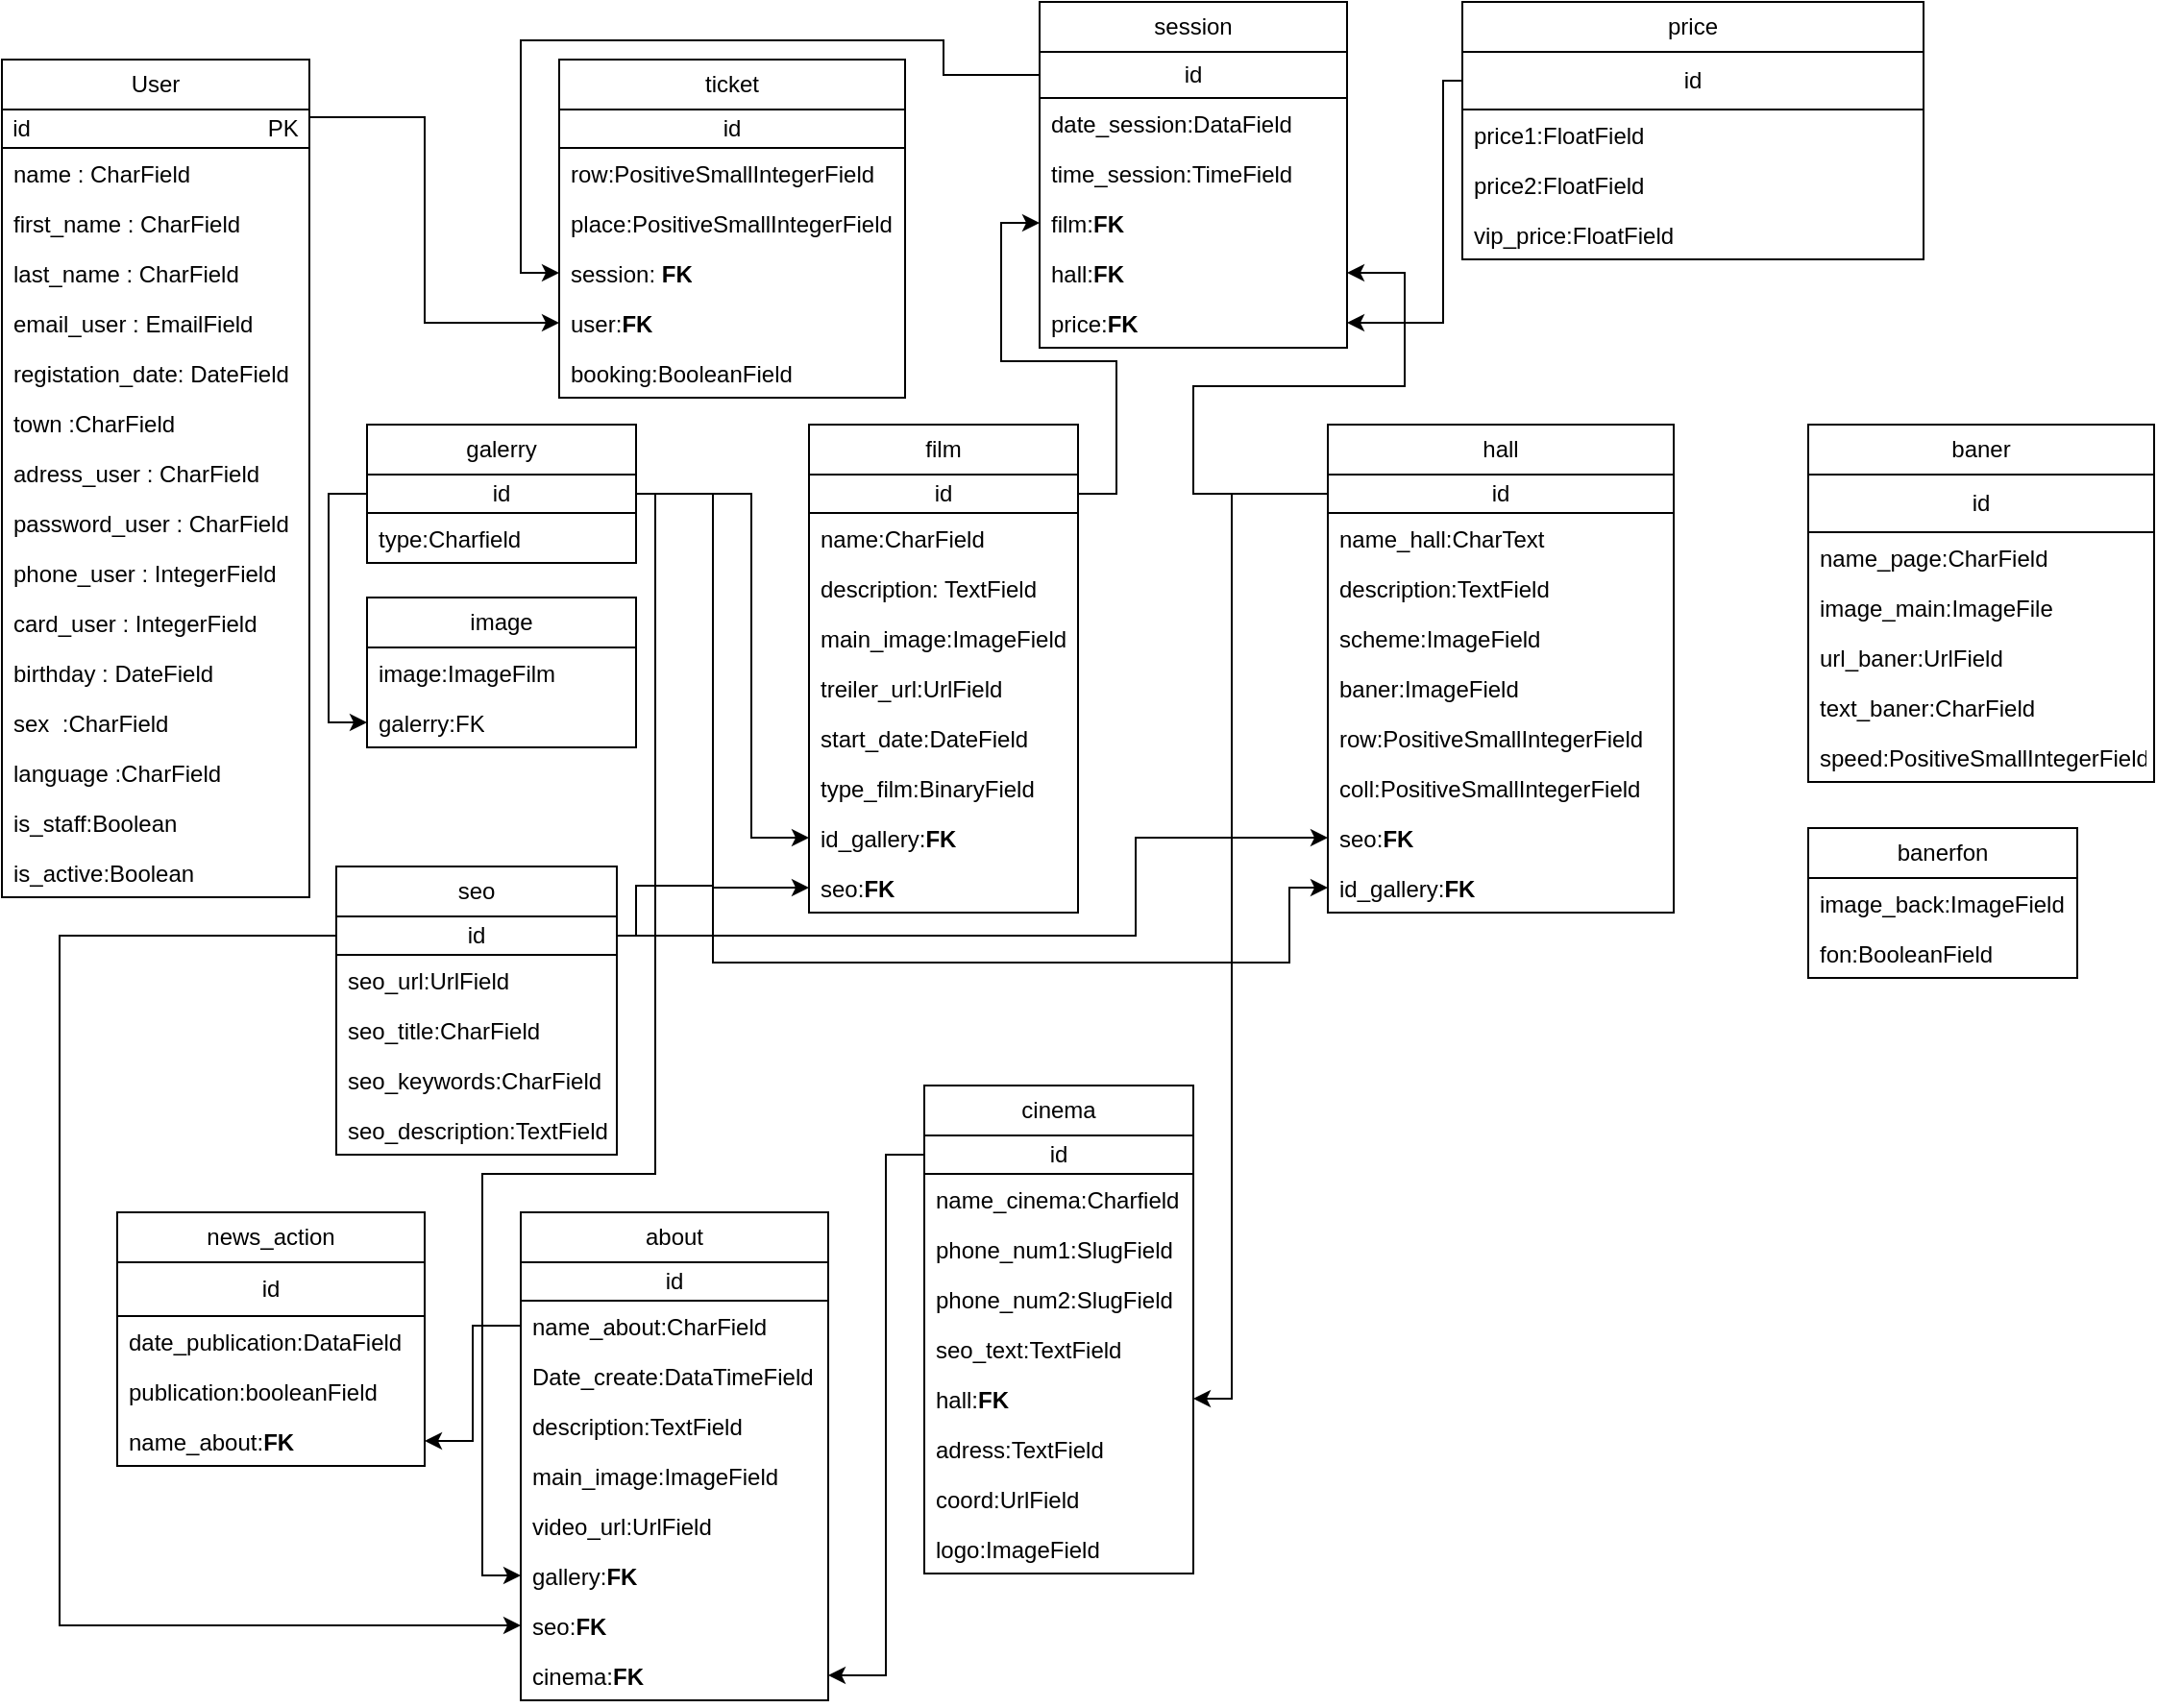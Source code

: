 <mxfile version="26.2.12">
  <diagram name="Страница — 1" id="MOOqcWT2scN7I5ZQFL3h">
    <mxGraphModel dx="804" dy="466" grid="1" gridSize="10" guides="1" tooltips="1" connect="1" arrows="1" fold="1" page="1" pageScale="1" pageWidth="827" pageHeight="1169" math="0" shadow="0">
      <root>
        <mxCell id="0" />
        <mxCell id="1" parent="0" />
        <mxCell id="UZ-ERELAeV0AFL4d_1vi-16" value="User" style="swimlane;fontStyle=0;childLayout=stackLayout;horizontal=1;startSize=26;fillColor=none;horizontalStack=0;resizeParent=1;resizeParentMax=0;resizeLast=0;collapsible=1;marginBottom=0;whiteSpace=wrap;html=1;" parent="1" vertex="1">
          <mxGeometry x="90" y="80" width="160" height="436" as="geometry" />
        </mxCell>
        <mxCell id="UZ-ERELAeV0AFL4d_1vi-30" value="id&amp;nbsp; &amp;nbsp; &amp;nbsp; &amp;nbsp; &amp;nbsp; &amp;nbsp; &amp;nbsp; &amp;nbsp; &amp;nbsp; &amp;nbsp; &amp;nbsp; &amp;nbsp; &amp;nbsp; &amp;nbsp; &amp;nbsp; &amp;nbsp; &amp;nbsp; &amp;nbsp; &amp;nbsp;PK" style="html=1;whiteSpace=wrap;" parent="UZ-ERELAeV0AFL4d_1vi-16" vertex="1">
          <mxGeometry y="26" width="160" height="20" as="geometry" />
        </mxCell>
        <mxCell id="UZ-ERELAeV0AFL4d_1vi-18" value="name : CharField" style="text;strokeColor=none;fillColor=none;align=left;verticalAlign=top;spacingLeft=4;spacingRight=4;overflow=hidden;rotatable=0;points=[[0,0.5],[1,0.5]];portConstraint=eastwest;whiteSpace=wrap;html=1;" parent="UZ-ERELAeV0AFL4d_1vi-16" vertex="1">
          <mxGeometry y="46" width="160" height="26" as="geometry" />
        </mxCell>
        <mxCell id="UZ-ERELAeV0AFL4d_1vi-19" value="first_name : CharField" style="text;strokeColor=none;fillColor=none;align=left;verticalAlign=top;spacingLeft=4;spacingRight=4;overflow=hidden;rotatable=0;points=[[0,0.5],[1,0.5]];portConstraint=eastwest;whiteSpace=wrap;html=1;" parent="UZ-ERELAeV0AFL4d_1vi-16" vertex="1">
          <mxGeometry y="72" width="160" height="26" as="geometry" />
        </mxCell>
        <mxCell id="UZ-ERELAeV0AFL4d_1vi-20" value="&lt;div&gt;last_name : CharField&lt;/div&gt;" style="text;strokeColor=none;fillColor=none;align=left;verticalAlign=top;spacingLeft=4;spacingRight=4;overflow=hidden;rotatable=0;points=[[0,0.5],[1,0.5]];portConstraint=eastwest;whiteSpace=wrap;html=1;" parent="UZ-ERELAeV0AFL4d_1vi-16" vertex="1">
          <mxGeometry y="98" width="160" height="26" as="geometry" />
        </mxCell>
        <mxCell id="UZ-ERELAeV0AFL4d_1vi-21" value="email_user : EmailField" style="text;strokeColor=none;fillColor=none;align=left;verticalAlign=top;spacingLeft=4;spacingRight=4;overflow=hidden;rotatable=0;points=[[0,0.5],[1,0.5]];portConstraint=eastwest;whiteSpace=wrap;html=1;" parent="UZ-ERELAeV0AFL4d_1vi-16" vertex="1">
          <mxGeometry y="124" width="160" height="26" as="geometry" />
        </mxCell>
        <mxCell id="UZ-ERELAeV0AFL4d_1vi-31" value="&lt;div&gt;registation_date: DateField&lt;/div&gt;" style="text;strokeColor=none;fillColor=none;align=left;verticalAlign=top;spacingLeft=4;spacingRight=4;overflow=hidden;rotatable=0;points=[[0,0.5],[1,0.5]];portConstraint=eastwest;whiteSpace=wrap;html=1;" parent="UZ-ERELAeV0AFL4d_1vi-16" vertex="1">
          <mxGeometry y="150" width="160" height="26" as="geometry" />
        </mxCell>
        <mxCell id="UZ-ERELAeV0AFL4d_1vi-22" value="town :CharField&lt;div&gt;&lt;br&gt;&lt;/div&gt;" style="text;strokeColor=none;fillColor=none;align=left;verticalAlign=top;spacingLeft=4;spacingRight=4;overflow=hidden;rotatable=0;points=[[0,0.5],[1,0.5]];portConstraint=eastwest;whiteSpace=wrap;html=1;" parent="UZ-ERELAeV0AFL4d_1vi-16" vertex="1">
          <mxGeometry y="176" width="160" height="26" as="geometry" />
        </mxCell>
        <mxCell id="UZ-ERELAeV0AFL4d_1vi-23" value="adress_user : CharField&lt;div&gt;&lt;br&gt;&lt;/div&gt;" style="text;strokeColor=none;fillColor=none;align=left;verticalAlign=top;spacingLeft=4;spacingRight=4;overflow=hidden;rotatable=0;points=[[0,0.5],[1,0.5]];portConstraint=eastwest;whiteSpace=wrap;html=1;" parent="UZ-ERELAeV0AFL4d_1vi-16" vertex="1">
          <mxGeometry y="202" width="160" height="26" as="geometry" />
        </mxCell>
        <mxCell id="UZ-ERELAeV0AFL4d_1vi-24" value="password_user : CharField&lt;div&gt;&lt;br&gt;&lt;/div&gt;" style="text;strokeColor=none;fillColor=none;align=left;verticalAlign=top;spacingLeft=4;spacingRight=4;overflow=hidden;rotatable=0;points=[[0,0.5],[1,0.5]];portConstraint=eastwest;whiteSpace=wrap;html=1;" parent="UZ-ERELAeV0AFL4d_1vi-16" vertex="1">
          <mxGeometry y="228" width="160" height="26" as="geometry" />
        </mxCell>
        <mxCell id="UZ-ERELAeV0AFL4d_1vi-25" value="phone_user : IntegerField" style="text;strokeColor=none;fillColor=none;align=left;verticalAlign=top;spacingLeft=4;spacingRight=4;overflow=hidden;rotatable=0;points=[[0,0.5],[1,0.5]];portConstraint=eastwest;whiteSpace=wrap;html=1;" parent="UZ-ERELAeV0AFL4d_1vi-16" vertex="1">
          <mxGeometry y="254" width="160" height="26" as="geometry" />
        </mxCell>
        <mxCell id="UZ-ERELAeV0AFL4d_1vi-26" value="&lt;div&gt;card_user :&amp;nbsp;&lt;span style=&quot;background-color: transparent; color: light-dark(rgb(0, 0, 0), rgb(255, 255, 255));&quot;&gt;IntegerField&lt;/span&gt;&lt;/div&gt;" style="text;strokeColor=none;fillColor=none;align=left;verticalAlign=top;spacingLeft=4;spacingRight=4;overflow=hidden;rotatable=0;points=[[0,0.5],[1,0.5]];portConstraint=eastwest;whiteSpace=wrap;html=1;" parent="UZ-ERELAeV0AFL4d_1vi-16" vertex="1">
          <mxGeometry y="280" width="160" height="26" as="geometry" />
        </mxCell>
        <mxCell id="UZ-ERELAeV0AFL4d_1vi-27" value="&lt;div&gt;birthday : DateField&lt;/div&gt;" style="text;strokeColor=none;fillColor=none;align=left;verticalAlign=top;spacingLeft=4;spacingRight=4;overflow=hidden;rotatable=0;points=[[0,0.5],[1,0.5]];portConstraint=eastwest;whiteSpace=wrap;html=1;" parent="UZ-ERELAeV0AFL4d_1vi-16" vertex="1">
          <mxGeometry y="306" width="160" height="26" as="geometry" />
        </mxCell>
        <mxCell id="UZ-ERELAeV0AFL4d_1vi-28" value="&lt;div&gt;sex&amp;nbsp; :&lt;span style=&quot;background-color: transparent; color: light-dark(rgb(0, 0, 0), rgb(255, 255, 255));&quot;&gt;CharField&lt;/span&gt;&lt;/div&gt;&lt;div&gt;&lt;br&gt;&lt;/div&gt;" style="text;strokeColor=none;fillColor=none;align=left;verticalAlign=top;spacingLeft=4;spacingRight=4;overflow=hidden;rotatable=0;points=[[0,0.5],[1,0.5]];portConstraint=eastwest;whiteSpace=wrap;html=1;" parent="UZ-ERELAeV0AFL4d_1vi-16" vertex="1">
          <mxGeometry y="332" width="160" height="26" as="geometry" />
        </mxCell>
        <mxCell id="UZ-ERELAeV0AFL4d_1vi-29" value="language :CharField&lt;div&gt;&lt;br&gt;&lt;/div&gt;" style="text;strokeColor=none;fillColor=none;align=left;verticalAlign=top;spacingLeft=4;spacingRight=4;overflow=hidden;rotatable=0;points=[[0,0.5],[1,0.5]];portConstraint=eastwest;whiteSpace=wrap;html=1;" parent="UZ-ERELAeV0AFL4d_1vi-16" vertex="1">
          <mxGeometry y="358" width="160" height="26" as="geometry" />
        </mxCell>
        <mxCell id="UZ-ERELAeV0AFL4d_1vi-32" value="&lt;div&gt;is_staff:Boolean&lt;/div&gt;" style="text;strokeColor=none;fillColor=none;align=left;verticalAlign=top;spacingLeft=4;spacingRight=4;overflow=hidden;rotatable=0;points=[[0,0.5],[1,0.5]];portConstraint=eastwest;whiteSpace=wrap;html=1;" parent="UZ-ERELAeV0AFL4d_1vi-16" vertex="1">
          <mxGeometry y="384" width="160" height="26" as="geometry" />
        </mxCell>
        <mxCell id="UZ-ERELAeV0AFL4d_1vi-33" value="&lt;div&gt;is_active:Boolean&lt;/div&gt;" style="text;strokeColor=none;fillColor=none;align=left;verticalAlign=top;spacingLeft=4;spacingRight=4;overflow=hidden;rotatable=0;points=[[0,0.5],[1,0.5]];portConstraint=eastwest;whiteSpace=wrap;html=1;" parent="UZ-ERELAeV0AFL4d_1vi-16" vertex="1">
          <mxGeometry y="410" width="160" height="26" as="geometry" />
        </mxCell>
        <mxCell id="UZ-ERELAeV0AFL4d_1vi-34" value="ticket" style="swimlane;fontStyle=0;childLayout=stackLayout;horizontal=1;startSize=26;fillColor=none;horizontalStack=0;resizeParent=1;resizeParentMax=0;resizeLast=0;collapsible=1;marginBottom=0;whiteSpace=wrap;html=1;" parent="1" vertex="1">
          <mxGeometry x="380" y="80" width="180" height="176" as="geometry" />
        </mxCell>
        <mxCell id="UZ-ERELAeV0AFL4d_1vi-38" value="id" style="html=1;whiteSpace=wrap;" parent="UZ-ERELAeV0AFL4d_1vi-34" vertex="1">
          <mxGeometry y="26" width="180" height="20" as="geometry" />
        </mxCell>
        <mxCell id="UZ-ERELAeV0AFL4d_1vi-35" value="row:PositiveSmallIntegerField" style="text;strokeColor=none;fillColor=none;align=left;verticalAlign=top;spacingLeft=4;spacingRight=4;overflow=hidden;rotatable=0;points=[[0,0.5],[1,0.5]];portConstraint=eastwest;whiteSpace=wrap;html=1;" parent="UZ-ERELAeV0AFL4d_1vi-34" vertex="1">
          <mxGeometry y="46" width="180" height="26" as="geometry" />
        </mxCell>
        <mxCell id="UZ-ERELAeV0AFL4d_1vi-36" value="place:PositiveSmallIntegerField" style="text;strokeColor=none;fillColor=none;align=left;verticalAlign=top;spacingLeft=4;spacingRight=4;overflow=hidden;rotatable=0;points=[[0,0.5],[1,0.5]];portConstraint=eastwest;whiteSpace=wrap;html=1;" parent="UZ-ERELAeV0AFL4d_1vi-34" vertex="1">
          <mxGeometry y="72" width="180" height="26" as="geometry" />
        </mxCell>
        <mxCell id="UZ-ERELAeV0AFL4d_1vi-37" value="session: &lt;b&gt;FK&lt;/b&gt;" style="text;strokeColor=none;fillColor=none;align=left;verticalAlign=top;spacingLeft=4;spacingRight=4;overflow=hidden;rotatable=0;points=[[0,0.5],[1,0.5]];portConstraint=eastwest;whiteSpace=wrap;html=1;" parent="UZ-ERELAeV0AFL4d_1vi-34" vertex="1">
          <mxGeometry y="98" width="180" height="26" as="geometry" />
        </mxCell>
        <mxCell id="UZ-ERELAeV0AFL4d_1vi-40" value="user:&lt;b&gt;FK&lt;/b&gt;" style="text;strokeColor=none;fillColor=none;align=left;verticalAlign=top;spacingLeft=4;spacingRight=4;overflow=hidden;rotatable=0;points=[[0,0.5],[1,0.5]];portConstraint=eastwest;whiteSpace=wrap;html=1;" parent="UZ-ERELAeV0AFL4d_1vi-34" vertex="1">
          <mxGeometry y="124" width="180" height="26" as="geometry" />
        </mxCell>
        <mxCell id="NStLge5ZpXleYSzeLs92-53" value="booking:BooleanField" style="text;strokeColor=none;fillColor=none;align=left;verticalAlign=top;spacingLeft=4;spacingRight=4;overflow=hidden;rotatable=0;points=[[0,0.5],[1,0.5]];portConstraint=eastwest;whiteSpace=wrap;html=1;" vertex="1" parent="UZ-ERELAeV0AFL4d_1vi-34">
          <mxGeometry y="150" width="180" height="26" as="geometry" />
        </mxCell>
        <mxCell id="UZ-ERELAeV0AFL4d_1vi-41" style="edgeStyle=orthogonalEdgeStyle;rounded=0;orthogonalLoop=1;jettySize=auto;html=1;entryX=0;entryY=0.5;entryDx=0;entryDy=0;" parent="1" source="UZ-ERELAeV0AFL4d_1vi-30" target="UZ-ERELAeV0AFL4d_1vi-40" edge="1">
          <mxGeometry relative="1" as="geometry">
            <Array as="points">
              <mxPoint x="310" y="110" />
              <mxPoint x="310" y="217" />
            </Array>
          </mxGeometry>
        </mxCell>
        <mxCell id="UZ-ERELAeV0AFL4d_1vi-42" value="session" style="swimlane;fontStyle=0;childLayout=stackLayout;horizontal=1;startSize=26;fillColor=none;horizontalStack=0;resizeParent=1;resizeParentMax=0;resizeLast=0;collapsible=1;marginBottom=0;whiteSpace=wrap;html=1;" parent="1" vertex="1">
          <mxGeometry x="630" y="50" width="160" height="180" as="geometry" />
        </mxCell>
        <mxCell id="UZ-ERELAeV0AFL4d_1vi-48" value="&lt;span style=&quot;text-align: left;&quot;&gt;id&lt;/span&gt;" style="html=1;whiteSpace=wrap;" parent="UZ-ERELAeV0AFL4d_1vi-42" vertex="1">
          <mxGeometry y="26" width="160" height="24" as="geometry" />
        </mxCell>
        <mxCell id="UZ-ERELAeV0AFL4d_1vi-44" value="date_session:DataField" style="text;strokeColor=none;fillColor=none;align=left;verticalAlign=top;spacingLeft=4;spacingRight=4;overflow=hidden;rotatable=0;points=[[0,0.5],[1,0.5]];portConstraint=eastwest;whiteSpace=wrap;html=1;" parent="UZ-ERELAeV0AFL4d_1vi-42" vertex="1">
          <mxGeometry y="50" width="160" height="26" as="geometry" />
        </mxCell>
        <mxCell id="C9omf57KUMLWz9xbOcSs-27" value="time_session:TimeField" style="text;strokeColor=none;fillColor=none;align=left;verticalAlign=top;spacingLeft=4;spacingRight=4;overflow=hidden;rotatable=0;points=[[0,0.5],[1,0.5]];portConstraint=eastwest;whiteSpace=wrap;html=1;" parent="UZ-ERELAeV0AFL4d_1vi-42" vertex="1">
          <mxGeometry y="76" width="160" height="26" as="geometry" />
        </mxCell>
        <mxCell id="UZ-ERELAeV0AFL4d_1vi-45" value="film:&lt;b&gt;FK&lt;/b&gt;" style="text;strokeColor=none;fillColor=none;align=left;verticalAlign=top;spacingLeft=4;spacingRight=4;overflow=hidden;rotatable=0;points=[[0,0.5],[1,0.5]];portConstraint=eastwest;whiteSpace=wrap;html=1;" parent="UZ-ERELAeV0AFL4d_1vi-42" vertex="1">
          <mxGeometry y="102" width="160" height="26" as="geometry" />
        </mxCell>
        <mxCell id="UZ-ERELAeV0AFL4d_1vi-47" value="hall:&lt;b&gt;FK&lt;/b&gt;" style="text;strokeColor=none;fillColor=none;align=left;verticalAlign=top;spacingLeft=4;spacingRight=4;overflow=hidden;rotatable=0;points=[[0,0.5],[1,0.5]];portConstraint=eastwest;whiteSpace=wrap;html=1;" parent="UZ-ERELAeV0AFL4d_1vi-42" vertex="1">
          <mxGeometry y="128" width="160" height="26" as="geometry" />
        </mxCell>
        <mxCell id="NStLge5ZpXleYSzeLs92-38" value="price:&lt;b&gt;FK&lt;/b&gt;" style="text;strokeColor=none;fillColor=none;align=left;verticalAlign=top;spacingLeft=4;spacingRight=4;overflow=hidden;rotatable=0;points=[[0,0.5],[1,0.5]];portConstraint=eastwest;whiteSpace=wrap;html=1;" vertex="1" parent="UZ-ERELAeV0AFL4d_1vi-42">
          <mxGeometry y="154" width="160" height="26" as="geometry" />
        </mxCell>
        <mxCell id="UZ-ERELAeV0AFL4d_1vi-49" value="film" style="swimlane;fontStyle=0;childLayout=stackLayout;horizontal=1;startSize=26;fillColor=none;horizontalStack=0;resizeParent=1;resizeParentMax=0;resizeLast=0;collapsible=1;marginBottom=0;whiteSpace=wrap;html=1;" parent="1" vertex="1">
          <mxGeometry x="510" y="270" width="140" height="254" as="geometry" />
        </mxCell>
        <mxCell id="UZ-ERELAeV0AFL4d_1vi-53" value="id" style="html=1;whiteSpace=wrap;" parent="UZ-ERELAeV0AFL4d_1vi-49" vertex="1">
          <mxGeometry y="26" width="140" height="20" as="geometry" />
        </mxCell>
        <mxCell id="UZ-ERELAeV0AFL4d_1vi-50" value="name:CharField" style="text;strokeColor=none;fillColor=none;align=left;verticalAlign=top;spacingLeft=4;spacingRight=4;overflow=hidden;rotatable=0;points=[[0,0.5],[1,0.5]];portConstraint=eastwest;whiteSpace=wrap;html=1;" parent="UZ-ERELAeV0AFL4d_1vi-49" vertex="1">
          <mxGeometry y="46" width="140" height="26" as="geometry" />
        </mxCell>
        <mxCell id="UZ-ERELAeV0AFL4d_1vi-51" value="description: TextField" style="text;strokeColor=none;fillColor=none;align=left;verticalAlign=top;spacingLeft=4;spacingRight=4;overflow=hidden;rotatable=0;points=[[0,0.5],[1,0.5]];portConstraint=eastwest;whiteSpace=wrap;html=1;" parent="UZ-ERELAeV0AFL4d_1vi-49" vertex="1">
          <mxGeometry y="72" width="140" height="26" as="geometry" />
        </mxCell>
        <mxCell id="UZ-ERELAeV0AFL4d_1vi-52" value="main_image:ImageField" style="text;strokeColor=none;fillColor=none;align=left;verticalAlign=top;spacingLeft=4;spacingRight=4;overflow=hidden;rotatable=0;points=[[0,0.5],[1,0.5]];portConstraint=eastwest;whiteSpace=wrap;html=1;" parent="UZ-ERELAeV0AFL4d_1vi-49" vertex="1">
          <mxGeometry y="98" width="140" height="26" as="geometry" />
        </mxCell>
        <mxCell id="UZ-ERELAeV0AFL4d_1vi-57" value="treiler_url:UrlField" style="text;strokeColor=none;fillColor=none;align=left;verticalAlign=top;spacingLeft=4;spacingRight=4;overflow=hidden;rotatable=0;points=[[0,0.5],[1,0.5]];portConstraint=eastwest;whiteSpace=wrap;html=1;" parent="UZ-ERELAeV0AFL4d_1vi-49" vertex="1">
          <mxGeometry y="124" width="140" height="26" as="geometry" />
        </mxCell>
        <mxCell id="UZ-ERELAeV0AFL4d_1vi-58" value="start_date:DateField" style="text;strokeColor=none;fillColor=none;align=left;verticalAlign=top;spacingLeft=4;spacingRight=4;overflow=hidden;rotatable=0;points=[[0,0.5],[1,0.5]];portConstraint=eastwest;whiteSpace=wrap;html=1;" parent="UZ-ERELAeV0AFL4d_1vi-49" vertex="1">
          <mxGeometry y="150" width="140" height="26" as="geometry" />
        </mxCell>
        <mxCell id="UZ-ERELAeV0AFL4d_1vi-59" value="type_film:BinaryField" style="text;strokeColor=none;fillColor=none;align=left;verticalAlign=top;spacingLeft=4;spacingRight=4;overflow=hidden;rotatable=0;points=[[0,0.5],[1,0.5]];portConstraint=eastwest;whiteSpace=wrap;html=1;" parent="UZ-ERELAeV0AFL4d_1vi-49" vertex="1">
          <mxGeometry y="176" width="140" height="26" as="geometry" />
        </mxCell>
        <mxCell id="UZ-ERELAeV0AFL4d_1vi-60" value="id_gallery:&lt;b&gt;FK&lt;/b&gt;" style="text;strokeColor=none;fillColor=none;align=left;verticalAlign=top;spacingLeft=4;spacingRight=4;overflow=hidden;rotatable=0;points=[[0,0.5],[1,0.5]];portConstraint=eastwest;whiteSpace=wrap;html=1;" parent="UZ-ERELAeV0AFL4d_1vi-49" vertex="1">
          <mxGeometry y="202" width="140" height="26" as="geometry" />
        </mxCell>
        <mxCell id="UZ-ERELAeV0AFL4d_1vi-61" value="seo:&lt;b&gt;FK&lt;/b&gt;" style="text;strokeColor=none;fillColor=none;align=left;verticalAlign=top;spacingLeft=4;spacingRight=4;overflow=hidden;rotatable=0;points=[[0,0.5],[1,0.5]];portConstraint=eastwest;whiteSpace=wrap;html=1;" parent="UZ-ERELAeV0AFL4d_1vi-49" vertex="1">
          <mxGeometry y="228" width="140" height="26" as="geometry" />
        </mxCell>
        <mxCell id="C9omf57KUMLWz9xbOcSs-18" style="edgeStyle=orthogonalEdgeStyle;rounded=0;orthogonalLoop=1;jettySize=auto;html=1;exitX=0;exitY=0.5;exitDx=0;exitDy=0;entryX=0;entryY=0.5;entryDx=0;entryDy=0;" parent="1" source="UZ-ERELAeV0AFL4d_1vi-62" target="C9omf57KUMLWz9xbOcSs-16" edge="1">
          <mxGeometry relative="1" as="geometry" />
        </mxCell>
        <mxCell id="C9omf57KUMLWz9xbOcSs-19" style="edgeStyle=orthogonalEdgeStyle;rounded=0;orthogonalLoop=1;jettySize=auto;html=1;entryX=0;entryY=0.5;entryDx=0;entryDy=0;" parent="1" source="UZ-ERELAeV0AFL4d_1vi-62" target="UZ-ERELAeV0AFL4d_1vi-60" edge="1">
          <mxGeometry relative="1" as="geometry">
            <Array as="points">
              <mxPoint x="480" y="306" />
              <mxPoint x="480" y="485" />
            </Array>
          </mxGeometry>
        </mxCell>
        <mxCell id="C9omf57KUMLWz9xbOcSs-78" style="edgeStyle=orthogonalEdgeStyle;rounded=0;orthogonalLoop=1;jettySize=auto;html=1;entryX=0;entryY=0.5;entryDx=0;entryDy=0;" parent="1" source="UZ-ERELAeV0AFL4d_1vi-62" target="C9omf57KUMLWz9xbOcSs-77" edge="1">
          <mxGeometry relative="1" as="geometry">
            <Array as="points">
              <mxPoint x="460" y="306" />
              <mxPoint x="460" y="550" />
              <mxPoint x="760" y="550" />
              <mxPoint x="760" y="511" />
            </Array>
          </mxGeometry>
        </mxCell>
        <mxCell id="NStLge5ZpXleYSzeLs92-7" style="edgeStyle=orthogonalEdgeStyle;rounded=0;orthogonalLoop=1;jettySize=auto;html=1;entryX=0;entryY=0.5;entryDx=0;entryDy=0;" edge="1" parent="1" source="UZ-ERELAeV0AFL4d_1vi-62" target="C9omf57KUMLWz9xbOcSs-62">
          <mxGeometry relative="1" as="geometry">
            <Array as="points">
              <mxPoint x="430" y="306" />
              <mxPoint x="430" y="660" />
              <mxPoint x="340" y="660" />
              <mxPoint x="340" y="869" />
            </Array>
          </mxGeometry>
        </mxCell>
        <mxCell id="UZ-ERELAeV0AFL4d_1vi-62" value="galerry" style="swimlane;fontStyle=0;childLayout=stackLayout;horizontal=1;startSize=26;fillColor=none;horizontalStack=0;resizeParent=1;resizeParentMax=0;resizeLast=0;collapsible=1;marginBottom=0;whiteSpace=wrap;html=1;" parent="1" vertex="1">
          <mxGeometry x="280" y="270" width="140" height="72" as="geometry" />
        </mxCell>
        <mxCell id="UZ-ERELAeV0AFL4d_1vi-66" value="id" style="html=1;whiteSpace=wrap;" parent="UZ-ERELAeV0AFL4d_1vi-62" vertex="1">
          <mxGeometry y="26" width="140" height="20" as="geometry" />
        </mxCell>
        <mxCell id="UZ-ERELAeV0AFL4d_1vi-63" value="type:Charfield" style="text;strokeColor=none;fillColor=none;align=left;verticalAlign=top;spacingLeft=4;spacingRight=4;overflow=hidden;rotatable=0;points=[[0,0.5],[1,0.5]];portConstraint=eastwest;whiteSpace=wrap;html=1;" parent="UZ-ERELAeV0AFL4d_1vi-62" vertex="1">
          <mxGeometry y="46" width="140" height="26" as="geometry" />
        </mxCell>
        <mxCell id="C9omf57KUMLWz9xbOcSs-1" value="seo" style="swimlane;fontStyle=0;childLayout=stackLayout;horizontal=1;startSize=26;fillColor=none;horizontalStack=0;resizeParent=1;resizeParentMax=0;resizeLast=0;collapsible=1;marginBottom=0;whiteSpace=wrap;html=1;" parent="1" vertex="1">
          <mxGeometry x="264" y="500" width="146" height="150" as="geometry" />
        </mxCell>
        <mxCell id="C9omf57KUMLWz9xbOcSs-5" value="id" style="html=1;whiteSpace=wrap;" parent="C9omf57KUMLWz9xbOcSs-1" vertex="1">
          <mxGeometry y="26" width="146" height="20" as="geometry" />
        </mxCell>
        <mxCell id="C9omf57KUMLWz9xbOcSs-2" value="seo_url:UrlField" style="text;strokeColor=none;fillColor=none;align=left;verticalAlign=top;spacingLeft=4;spacingRight=4;overflow=hidden;rotatable=0;points=[[0,0.5],[1,0.5]];portConstraint=eastwest;whiteSpace=wrap;html=1;" parent="C9omf57KUMLWz9xbOcSs-1" vertex="1">
          <mxGeometry y="46" width="146" height="26" as="geometry" />
        </mxCell>
        <mxCell id="C9omf57KUMLWz9xbOcSs-3" value="seo_title:CharField" style="text;strokeColor=none;fillColor=none;align=left;verticalAlign=top;spacingLeft=4;spacingRight=4;overflow=hidden;rotatable=0;points=[[0,0.5],[1,0.5]];portConstraint=eastwest;whiteSpace=wrap;html=1;" parent="C9omf57KUMLWz9xbOcSs-1" vertex="1">
          <mxGeometry y="72" width="146" height="26" as="geometry" />
        </mxCell>
        <mxCell id="C9omf57KUMLWz9xbOcSs-4" value="seo_keywords:CharField" style="text;strokeColor=none;fillColor=none;align=left;verticalAlign=top;spacingLeft=4;spacingRight=4;overflow=hidden;rotatable=0;points=[[0,0.5],[1,0.5]];portConstraint=eastwest;whiteSpace=wrap;html=1;" parent="C9omf57KUMLWz9xbOcSs-1" vertex="1">
          <mxGeometry y="98" width="146" height="26" as="geometry" />
        </mxCell>
        <mxCell id="C9omf57KUMLWz9xbOcSs-8" value="seo_description:TextField" style="text;strokeColor=none;fillColor=none;align=left;verticalAlign=top;spacingLeft=4;spacingRight=4;overflow=hidden;rotatable=0;points=[[0,0.5],[1,0.5]];portConstraint=eastwest;whiteSpace=wrap;html=1;" parent="C9omf57KUMLWz9xbOcSs-1" vertex="1">
          <mxGeometry y="124" width="146" height="26" as="geometry" />
        </mxCell>
        <mxCell id="C9omf57KUMLWz9xbOcSs-10" style="edgeStyle=orthogonalEdgeStyle;rounded=0;orthogonalLoop=1;jettySize=auto;html=1;exitX=1;exitY=0.5;exitDx=0;exitDy=0;entryX=0;entryY=0.5;entryDx=0;entryDy=0;" parent="1" source="UZ-ERELAeV0AFL4d_1vi-53" target="UZ-ERELAeV0AFL4d_1vi-45" edge="1">
          <mxGeometry relative="1" as="geometry" />
        </mxCell>
        <mxCell id="C9omf57KUMLWz9xbOcSs-14" value="image" style="swimlane;fontStyle=0;childLayout=stackLayout;horizontal=1;startSize=26;fillColor=none;horizontalStack=0;resizeParent=1;resizeParentMax=0;resizeLast=0;collapsible=1;marginBottom=0;whiteSpace=wrap;html=1;" parent="1" vertex="1">
          <mxGeometry x="280" y="360" width="140" height="78" as="geometry" />
        </mxCell>
        <mxCell id="C9omf57KUMLWz9xbOcSs-15" value="image:ImageFilm" style="text;strokeColor=none;fillColor=none;align=left;verticalAlign=top;spacingLeft=4;spacingRight=4;overflow=hidden;rotatable=0;points=[[0,0.5],[1,0.5]];portConstraint=eastwest;whiteSpace=wrap;html=1;" parent="C9omf57KUMLWz9xbOcSs-14" vertex="1">
          <mxGeometry y="26" width="140" height="26" as="geometry" />
        </mxCell>
        <mxCell id="C9omf57KUMLWz9xbOcSs-16" value="galerry:FK" style="text;strokeColor=none;fillColor=none;align=left;verticalAlign=top;spacingLeft=4;spacingRight=4;overflow=hidden;rotatable=0;points=[[0,0.5],[1,0.5]];portConstraint=eastwest;whiteSpace=wrap;html=1;" parent="C9omf57KUMLWz9xbOcSs-14" vertex="1">
          <mxGeometry y="52" width="140" height="26" as="geometry" />
        </mxCell>
        <mxCell id="C9omf57KUMLWz9xbOcSs-20" style="edgeStyle=orthogonalEdgeStyle;rounded=0;orthogonalLoop=1;jettySize=auto;html=1;entryX=0;entryY=0.5;entryDx=0;entryDy=0;" parent="1" source="C9omf57KUMLWz9xbOcSs-5" target="UZ-ERELAeV0AFL4d_1vi-61" edge="1">
          <mxGeometry relative="1" as="geometry">
            <Array as="points">
              <mxPoint x="420" y="536" />
              <mxPoint x="420" y="510" />
              <mxPoint x="460" y="510" />
              <mxPoint x="460" y="511" />
            </Array>
          </mxGeometry>
        </mxCell>
        <mxCell id="C9omf57KUMLWz9xbOcSs-21" value="hall" style="swimlane;fontStyle=0;childLayout=stackLayout;horizontal=1;startSize=26;fillColor=none;horizontalStack=0;resizeParent=1;resizeParentMax=0;resizeLast=0;collapsible=1;marginBottom=0;whiteSpace=wrap;html=1;" parent="1" vertex="1">
          <mxGeometry x="780" y="270" width="180" height="254" as="geometry" />
        </mxCell>
        <mxCell id="C9omf57KUMLWz9xbOcSs-25" value="id" style="html=1;whiteSpace=wrap;" parent="C9omf57KUMLWz9xbOcSs-21" vertex="1">
          <mxGeometry y="26" width="180" height="20" as="geometry" />
        </mxCell>
        <mxCell id="C9omf57KUMLWz9xbOcSs-70" value="name_hall:CharText" style="text;strokeColor=none;fillColor=none;align=left;verticalAlign=top;spacingLeft=4;spacingRight=4;overflow=hidden;rotatable=0;points=[[0,0.5],[1,0.5]];portConstraint=eastwest;whiteSpace=wrap;html=1;" parent="C9omf57KUMLWz9xbOcSs-21" vertex="1">
          <mxGeometry y="46" width="180" height="26" as="geometry" />
        </mxCell>
        <mxCell id="C9omf57KUMLWz9xbOcSs-22" value="description:TextField" style="text;strokeColor=none;fillColor=none;align=left;verticalAlign=top;spacingLeft=4;spacingRight=4;overflow=hidden;rotatable=0;points=[[0,0.5],[1,0.5]];portConstraint=eastwest;whiteSpace=wrap;html=1;" parent="C9omf57KUMLWz9xbOcSs-21" vertex="1">
          <mxGeometry y="72" width="180" height="26" as="geometry" />
        </mxCell>
        <mxCell id="C9omf57KUMLWz9xbOcSs-23" value="scheme:ImageField" style="text;strokeColor=none;fillColor=none;align=left;verticalAlign=top;spacingLeft=4;spacingRight=4;overflow=hidden;rotatable=0;points=[[0,0.5],[1,0.5]];portConstraint=eastwest;whiteSpace=wrap;html=1;" parent="C9omf57KUMLWz9xbOcSs-21" vertex="1">
          <mxGeometry y="98" width="180" height="26" as="geometry" />
        </mxCell>
        <mxCell id="C9omf57KUMLWz9xbOcSs-24" value="baner:ImageField" style="text;strokeColor=none;fillColor=none;align=left;verticalAlign=top;spacingLeft=4;spacingRight=4;overflow=hidden;rotatable=0;points=[[0,0.5],[1,0.5]];portConstraint=eastwest;whiteSpace=wrap;html=1;" parent="C9omf57KUMLWz9xbOcSs-21" vertex="1">
          <mxGeometry y="124" width="180" height="26" as="geometry" />
        </mxCell>
        <mxCell id="C9omf57KUMLWz9xbOcSs-29" value="row:PositiveSmallIntegerField" style="text;strokeColor=none;fillColor=none;align=left;verticalAlign=top;spacingLeft=4;spacingRight=4;overflow=hidden;rotatable=0;points=[[0,0.5],[1,0.5]];portConstraint=eastwest;whiteSpace=wrap;html=1;" parent="C9omf57KUMLWz9xbOcSs-21" vertex="1">
          <mxGeometry y="150" width="180" height="26" as="geometry" />
        </mxCell>
        <mxCell id="C9omf57KUMLWz9xbOcSs-38" value="coll:PositiveSmallIntegerField" style="text;strokeColor=none;fillColor=none;align=left;verticalAlign=top;spacingLeft=4;spacingRight=4;overflow=hidden;rotatable=0;points=[[0,0.5],[1,0.5]];portConstraint=eastwest;whiteSpace=wrap;html=1;" parent="C9omf57KUMLWz9xbOcSs-21" vertex="1">
          <mxGeometry y="176" width="180" height="26" as="geometry" />
        </mxCell>
        <mxCell id="C9omf57KUMLWz9xbOcSs-39" value="seo:&lt;b&gt;FK&lt;/b&gt;" style="text;strokeColor=none;fillColor=none;align=left;verticalAlign=top;spacingLeft=4;spacingRight=4;overflow=hidden;rotatable=0;points=[[0,0.5],[1,0.5]];portConstraint=eastwest;whiteSpace=wrap;html=1;" parent="C9omf57KUMLWz9xbOcSs-21" vertex="1">
          <mxGeometry y="202" width="180" height="26" as="geometry" />
        </mxCell>
        <mxCell id="C9omf57KUMLWz9xbOcSs-77" value="id_gallery:&lt;b&gt;FK&lt;/b&gt;" style="text;strokeColor=none;fillColor=none;align=left;verticalAlign=top;spacingLeft=4;spacingRight=4;overflow=hidden;rotatable=0;points=[[0,0.5],[1,0.5]];portConstraint=eastwest;whiteSpace=wrap;html=1;" parent="C9omf57KUMLWz9xbOcSs-21" vertex="1">
          <mxGeometry y="228" width="180" height="26" as="geometry" />
        </mxCell>
        <mxCell id="C9omf57KUMLWz9xbOcSs-28" style="edgeStyle=orthogonalEdgeStyle;rounded=0;orthogonalLoop=1;jettySize=auto;html=1;entryX=1;entryY=0.5;entryDx=0;entryDy=0;" parent="1" source="C9omf57KUMLWz9xbOcSs-25" target="UZ-ERELAeV0AFL4d_1vi-47" edge="1">
          <mxGeometry relative="1" as="geometry">
            <Array as="points">
              <mxPoint x="710" y="306" />
              <mxPoint x="710" y="250" />
              <mxPoint x="820" y="250" />
              <mxPoint x="820" y="191" />
            </Array>
          </mxGeometry>
        </mxCell>
        <mxCell id="C9omf57KUMLWz9xbOcSs-40" value="" style="endArrow=classic;html=1;rounded=0;exitX=1;exitY=0.5;exitDx=0;exitDy=0;entryX=0;entryY=0.5;entryDx=0;entryDy=0;" parent="1" source="C9omf57KUMLWz9xbOcSs-5" target="C9omf57KUMLWz9xbOcSs-39" edge="1">
          <mxGeometry width="50" height="50" relative="1" as="geometry">
            <mxPoint x="520" y="600" as="sourcePoint" />
            <mxPoint x="680" y="460" as="targetPoint" />
            <Array as="points">
              <mxPoint x="680" y="536" />
              <mxPoint x="680" y="485" />
            </Array>
          </mxGeometry>
        </mxCell>
        <mxCell id="C9omf57KUMLWz9xbOcSs-41" value="cinema" style="swimlane;fontStyle=0;childLayout=stackLayout;horizontal=1;startSize=26;fillColor=none;horizontalStack=0;resizeParent=1;resizeParentMax=0;resizeLast=0;collapsible=1;marginBottom=0;whiteSpace=wrap;html=1;" parent="1" vertex="1">
          <mxGeometry x="570" y="614" width="140" height="254" as="geometry" />
        </mxCell>
        <mxCell id="C9omf57KUMLWz9xbOcSs-45" value="id" style="html=1;whiteSpace=wrap;" parent="C9omf57KUMLWz9xbOcSs-41" vertex="1">
          <mxGeometry y="26" width="140" height="20" as="geometry" />
        </mxCell>
        <mxCell id="C9omf57KUMLWz9xbOcSs-42" value="name_cinema:Charfield" style="text;strokeColor=none;fillColor=none;align=left;verticalAlign=top;spacingLeft=4;spacingRight=4;overflow=hidden;rotatable=0;points=[[0,0.5],[1,0.5]];portConstraint=eastwest;whiteSpace=wrap;html=1;" parent="C9omf57KUMLWz9xbOcSs-41" vertex="1">
          <mxGeometry y="46" width="140" height="26" as="geometry" />
        </mxCell>
        <mxCell id="C9omf57KUMLWz9xbOcSs-44" value="phone_num1:SlugField" style="text;strokeColor=none;fillColor=none;align=left;verticalAlign=top;spacingLeft=4;spacingRight=4;overflow=hidden;rotatable=0;points=[[0,0.5],[1,0.5]];portConstraint=eastwest;whiteSpace=wrap;html=1;" parent="C9omf57KUMLWz9xbOcSs-41" vertex="1">
          <mxGeometry y="72" width="140" height="26" as="geometry" />
        </mxCell>
        <mxCell id="C9omf57KUMLWz9xbOcSs-69" value="phone_num2:SlugField" style="text;strokeColor=none;fillColor=none;align=left;verticalAlign=top;spacingLeft=4;spacingRight=4;overflow=hidden;rotatable=0;points=[[0,0.5],[1,0.5]];portConstraint=eastwest;whiteSpace=wrap;html=1;" parent="C9omf57KUMLWz9xbOcSs-41" vertex="1">
          <mxGeometry y="98" width="140" height="26" as="geometry" />
        </mxCell>
        <mxCell id="C9omf57KUMLWz9xbOcSs-43" value="seo_text:TextField" style="text;strokeColor=none;fillColor=none;align=left;verticalAlign=top;spacingLeft=4;spacingRight=4;overflow=hidden;rotatable=0;points=[[0,0.5],[1,0.5]];portConstraint=eastwest;whiteSpace=wrap;html=1;" parent="C9omf57KUMLWz9xbOcSs-41" vertex="1">
          <mxGeometry y="124" width="140" height="26" as="geometry" />
        </mxCell>
        <mxCell id="C9omf57KUMLWz9xbOcSs-50" value="hall:&lt;b&gt;FK&lt;/b&gt;" style="text;strokeColor=none;fillColor=none;align=left;verticalAlign=top;spacingLeft=4;spacingRight=4;overflow=hidden;rotatable=0;points=[[0,0.5],[1,0.5]];portConstraint=eastwest;whiteSpace=wrap;html=1;" parent="C9omf57KUMLWz9xbOcSs-41" vertex="1">
          <mxGeometry y="150" width="140" height="26" as="geometry" />
        </mxCell>
        <mxCell id="C9omf57KUMLWz9xbOcSs-74" value="adress:TextField" style="text;strokeColor=none;fillColor=none;align=left;verticalAlign=top;spacingLeft=4;spacingRight=4;overflow=hidden;rotatable=0;points=[[0,0.5],[1,0.5]];portConstraint=eastwest;whiteSpace=wrap;html=1;" parent="C9omf57KUMLWz9xbOcSs-41" vertex="1">
          <mxGeometry y="176" width="140" height="26" as="geometry" />
        </mxCell>
        <mxCell id="C9omf57KUMLWz9xbOcSs-75" value="coord:UrlField" style="text;strokeColor=none;fillColor=none;align=left;verticalAlign=top;spacingLeft=4;spacingRight=4;overflow=hidden;rotatable=0;points=[[0,0.5],[1,0.5]];portConstraint=eastwest;whiteSpace=wrap;html=1;" parent="C9omf57KUMLWz9xbOcSs-41" vertex="1">
          <mxGeometry y="202" width="140" height="26" as="geometry" />
        </mxCell>
        <mxCell id="C9omf57KUMLWz9xbOcSs-76" value="logo:ImageField" style="text;strokeColor=none;fillColor=none;align=left;verticalAlign=top;spacingLeft=4;spacingRight=4;overflow=hidden;rotatable=0;points=[[0,0.5],[1,0.5]];portConstraint=eastwest;whiteSpace=wrap;html=1;" parent="C9omf57KUMLWz9xbOcSs-41" vertex="1">
          <mxGeometry y="228" width="140" height="26" as="geometry" />
        </mxCell>
        <mxCell id="C9omf57KUMLWz9xbOcSs-56" value="about" style="swimlane;fontStyle=0;childLayout=stackLayout;horizontal=1;startSize=26;fillColor=none;horizontalStack=0;resizeParent=1;resizeParentMax=0;resizeLast=0;collapsible=1;marginBottom=0;whiteSpace=wrap;html=1;" parent="1" vertex="1">
          <mxGeometry x="360" y="680" width="160" height="254" as="geometry" />
        </mxCell>
        <mxCell id="C9omf57KUMLWz9xbOcSs-68" value="id" style="html=1;whiteSpace=wrap;" parent="C9omf57KUMLWz9xbOcSs-56" vertex="1">
          <mxGeometry y="26" width="160" height="20" as="geometry" />
        </mxCell>
        <mxCell id="C9omf57KUMLWz9xbOcSs-58" value="name_about:CharField" style="text;strokeColor=none;fillColor=none;align=left;verticalAlign=top;spacingLeft=4;spacingRight=4;overflow=hidden;rotatable=0;points=[[0,0.5],[1,0.5]];portConstraint=eastwest;whiteSpace=wrap;html=1;" parent="C9omf57KUMLWz9xbOcSs-56" vertex="1">
          <mxGeometry y="46" width="160" height="26" as="geometry" />
        </mxCell>
        <mxCell id="C9omf57KUMLWz9xbOcSs-59" value="Date_create:DataTimeField" style="text;strokeColor=none;fillColor=none;align=left;verticalAlign=top;spacingLeft=4;spacingRight=4;overflow=hidden;rotatable=0;points=[[0,0.5],[1,0.5]];portConstraint=eastwest;whiteSpace=wrap;html=1;" parent="C9omf57KUMLWz9xbOcSs-56" vertex="1">
          <mxGeometry y="72" width="160" height="26" as="geometry" />
        </mxCell>
        <mxCell id="C9omf57KUMLWz9xbOcSs-60" value="description:TextField" style="text;strokeColor=none;fillColor=none;align=left;verticalAlign=top;spacingLeft=4;spacingRight=4;overflow=hidden;rotatable=0;points=[[0,0.5],[1,0.5]];portConstraint=eastwest;whiteSpace=wrap;html=1;" parent="C9omf57KUMLWz9xbOcSs-56" vertex="1">
          <mxGeometry y="98" width="160" height="26" as="geometry" />
        </mxCell>
        <mxCell id="C9omf57KUMLWz9xbOcSs-61" value="main_image:ImageField" style="text;strokeColor=none;fillColor=none;align=left;verticalAlign=top;spacingLeft=4;spacingRight=4;overflow=hidden;rotatable=0;points=[[0,0.5],[1,0.5]];portConstraint=eastwest;whiteSpace=wrap;html=1;" parent="C9omf57KUMLWz9xbOcSs-56" vertex="1">
          <mxGeometry y="124" width="160" height="26" as="geometry" />
        </mxCell>
        <mxCell id="C9omf57KUMLWz9xbOcSs-63" value="video_url:UrlField" style="text;strokeColor=none;fillColor=none;align=left;verticalAlign=top;spacingLeft=4;spacingRight=4;overflow=hidden;rotatable=0;points=[[0,0.5],[1,0.5]];portConstraint=eastwest;whiteSpace=wrap;html=1;" parent="C9omf57KUMLWz9xbOcSs-56" vertex="1">
          <mxGeometry y="150" width="160" height="26" as="geometry" />
        </mxCell>
        <mxCell id="C9omf57KUMLWz9xbOcSs-62" value="gallery:&lt;b&gt;FK&lt;/b&gt;" style="text;strokeColor=none;fillColor=none;align=left;verticalAlign=top;spacingLeft=4;spacingRight=4;overflow=hidden;rotatable=0;points=[[0,0.5],[1,0.5]];portConstraint=eastwest;whiteSpace=wrap;html=1;" parent="C9omf57KUMLWz9xbOcSs-56" vertex="1">
          <mxGeometry y="176" width="160" height="26" as="geometry" />
        </mxCell>
        <mxCell id="C9omf57KUMLWz9xbOcSs-64" value="seo:&lt;b&gt;FK&lt;/b&gt;" style="text;strokeColor=none;fillColor=none;align=left;verticalAlign=top;spacingLeft=4;spacingRight=4;overflow=hidden;rotatable=0;points=[[0,0.5],[1,0.5]];portConstraint=eastwest;whiteSpace=wrap;html=1;" parent="C9omf57KUMLWz9xbOcSs-56" vertex="1">
          <mxGeometry y="202" width="160" height="26" as="geometry" />
        </mxCell>
        <mxCell id="NStLge5ZpXleYSzeLs92-50" value="cinema:&lt;b&gt;FK&lt;/b&gt;" style="text;strokeColor=none;fillColor=none;align=left;verticalAlign=top;spacingLeft=4;spacingRight=4;overflow=hidden;rotatable=0;points=[[0,0.5],[1,0.5]];portConstraint=eastwest;whiteSpace=wrap;html=1;" vertex="1" parent="C9omf57KUMLWz9xbOcSs-56">
          <mxGeometry y="228" width="160" height="26" as="geometry" />
        </mxCell>
        <mxCell id="C9omf57KUMLWz9xbOcSs-73" style="edgeStyle=orthogonalEdgeStyle;rounded=0;orthogonalLoop=1;jettySize=auto;html=1;entryX=1;entryY=0.5;entryDx=0;entryDy=0;" parent="1" source="C9omf57KUMLWz9xbOcSs-25" target="C9omf57KUMLWz9xbOcSs-50" edge="1">
          <mxGeometry relative="1" as="geometry">
            <Array as="points">
              <mxPoint x="730" y="306" />
              <mxPoint x="730" y="777" />
            </Array>
          </mxGeometry>
        </mxCell>
        <mxCell id="C9omf57KUMLWz9xbOcSs-82" value="news_action" style="swimlane;fontStyle=0;childLayout=stackLayout;horizontal=1;startSize=26;fillColor=none;horizontalStack=0;resizeParent=1;resizeParentMax=0;resizeLast=0;collapsible=1;marginBottom=0;whiteSpace=wrap;html=1;" parent="1" vertex="1">
          <mxGeometry x="150" y="680" width="160" height="132" as="geometry" />
        </mxCell>
        <mxCell id="NStLge5ZpXleYSzeLs92-40" value="id" style="html=1;whiteSpace=wrap;" vertex="1" parent="C9omf57KUMLWz9xbOcSs-82">
          <mxGeometry y="26" width="160" height="28" as="geometry" />
        </mxCell>
        <mxCell id="C9omf57KUMLWz9xbOcSs-83" value="date_publication:DataField" style="text;strokeColor=none;fillColor=none;align=left;verticalAlign=top;spacingLeft=4;spacingRight=4;overflow=hidden;rotatable=0;points=[[0,0.5],[1,0.5]];portConstraint=eastwest;whiteSpace=wrap;html=1;" parent="C9omf57KUMLWz9xbOcSs-82" vertex="1">
          <mxGeometry y="54" width="160" height="26" as="geometry" />
        </mxCell>
        <mxCell id="C9omf57KUMLWz9xbOcSs-84" value="publication:booleanField" style="text;strokeColor=none;fillColor=none;align=left;verticalAlign=top;spacingLeft=4;spacingRight=4;overflow=hidden;rotatable=0;points=[[0,0.5],[1,0.5]];portConstraint=eastwest;whiteSpace=wrap;html=1;" parent="C9omf57KUMLWz9xbOcSs-82" vertex="1">
          <mxGeometry y="80" width="160" height="26" as="geometry" />
        </mxCell>
        <mxCell id="C9omf57KUMLWz9xbOcSs-85" value="name_about:&lt;b&gt;FK&lt;/b&gt;" style="text;strokeColor=none;fillColor=none;align=left;verticalAlign=top;spacingLeft=4;spacingRight=4;overflow=hidden;rotatable=0;points=[[0,0.5],[1,0.5]];portConstraint=eastwest;whiteSpace=wrap;html=1;" parent="C9omf57KUMLWz9xbOcSs-82" vertex="1">
          <mxGeometry y="106" width="160" height="26" as="geometry" />
        </mxCell>
        <mxCell id="NStLge5ZpXleYSzeLs92-1" style="edgeStyle=orthogonalEdgeStyle;rounded=0;orthogonalLoop=1;jettySize=auto;html=1;entryX=0;entryY=0.5;entryDx=0;entryDy=0;" edge="1" parent="1" source="C9omf57KUMLWz9xbOcSs-5" target="C9omf57KUMLWz9xbOcSs-64">
          <mxGeometry relative="1" as="geometry">
            <Array as="points">
              <mxPoint x="120" y="536" />
              <mxPoint x="120" y="895" />
            </Array>
          </mxGeometry>
        </mxCell>
        <mxCell id="NStLge5ZpXleYSzeLs92-8" value="baner" style="swimlane;fontStyle=0;childLayout=stackLayout;horizontal=1;startSize=26;fillColor=none;horizontalStack=0;resizeParent=1;resizeParentMax=0;resizeLast=0;collapsible=1;marginBottom=0;whiteSpace=wrap;html=1;" vertex="1" parent="1">
          <mxGeometry x="1030" y="270" width="180" height="186" as="geometry" />
        </mxCell>
        <mxCell id="NStLge5ZpXleYSzeLs92-12" value="id" style="html=1;whiteSpace=wrap;" vertex="1" parent="NStLge5ZpXleYSzeLs92-8">
          <mxGeometry y="26" width="180" height="30" as="geometry" />
        </mxCell>
        <mxCell id="NStLge5ZpXleYSzeLs92-18" value="name_page:CharField" style="text;strokeColor=none;fillColor=none;align=left;verticalAlign=top;spacingLeft=4;spacingRight=4;overflow=hidden;rotatable=0;points=[[0,0.5],[1,0.5]];portConstraint=eastwest;whiteSpace=wrap;html=1;" vertex="1" parent="NStLge5ZpXleYSzeLs92-8">
          <mxGeometry y="56" width="180" height="26" as="geometry" />
        </mxCell>
        <mxCell id="NStLge5ZpXleYSzeLs92-9" value="image_main:ImageFile" style="text;strokeColor=none;fillColor=none;align=left;verticalAlign=top;spacingLeft=4;spacingRight=4;overflow=hidden;rotatable=0;points=[[0,0.5],[1,0.5]];portConstraint=eastwest;whiteSpace=wrap;html=1;" vertex="1" parent="NStLge5ZpXleYSzeLs92-8">
          <mxGeometry y="82" width="180" height="26" as="geometry" />
        </mxCell>
        <mxCell id="NStLge5ZpXleYSzeLs92-10" value="url_baner:UrlField" style="text;strokeColor=none;fillColor=none;align=left;verticalAlign=top;spacingLeft=4;spacingRight=4;overflow=hidden;rotatable=0;points=[[0,0.5],[1,0.5]];portConstraint=eastwest;whiteSpace=wrap;html=1;" vertex="1" parent="NStLge5ZpXleYSzeLs92-8">
          <mxGeometry y="108" width="180" height="26" as="geometry" />
        </mxCell>
        <mxCell id="NStLge5ZpXleYSzeLs92-11" value="text_baner:CharField" style="text;strokeColor=none;fillColor=none;align=left;verticalAlign=top;spacingLeft=4;spacingRight=4;overflow=hidden;rotatable=0;points=[[0,0.5],[1,0.5]];portConstraint=eastwest;whiteSpace=wrap;html=1;" vertex="1" parent="NStLge5ZpXleYSzeLs92-8">
          <mxGeometry y="134" width="180" height="26" as="geometry" />
        </mxCell>
        <mxCell id="NStLge5ZpXleYSzeLs92-19" value="speed:PositiveSmallIntegerField" style="text;strokeColor=none;fillColor=none;align=left;verticalAlign=top;spacingLeft=4;spacingRight=4;overflow=hidden;rotatable=0;points=[[0,0.5],[1,0.5]];portConstraint=eastwest;whiteSpace=wrap;html=1;" vertex="1" parent="NStLge5ZpXleYSzeLs92-8">
          <mxGeometry y="160" width="180" height="26" as="geometry" />
        </mxCell>
        <mxCell id="NStLge5ZpXleYSzeLs92-13" value="banerfon" style="swimlane;fontStyle=0;childLayout=stackLayout;horizontal=1;startSize=26;fillColor=none;horizontalStack=0;resizeParent=1;resizeParentMax=0;resizeLast=0;collapsible=1;marginBottom=0;whiteSpace=wrap;html=1;" vertex="1" parent="1">
          <mxGeometry x="1030" y="480" width="140" height="78" as="geometry" />
        </mxCell>
        <mxCell id="NStLge5ZpXleYSzeLs92-14" value="image_back:ImageField" style="text;strokeColor=none;fillColor=none;align=left;verticalAlign=top;spacingLeft=4;spacingRight=4;overflow=hidden;rotatable=0;points=[[0,0.5],[1,0.5]];portConstraint=eastwest;whiteSpace=wrap;html=1;" vertex="1" parent="NStLge5ZpXleYSzeLs92-13">
          <mxGeometry y="26" width="140" height="26" as="geometry" />
        </mxCell>
        <mxCell id="NStLge5ZpXleYSzeLs92-15" value="fon:BooleanField" style="text;strokeColor=none;fillColor=none;align=left;verticalAlign=top;spacingLeft=4;spacingRight=4;overflow=hidden;rotatable=0;points=[[0,0.5],[1,0.5]];portConstraint=eastwest;whiteSpace=wrap;html=1;" vertex="1" parent="NStLge5ZpXleYSzeLs92-13">
          <mxGeometry y="52" width="140" height="26" as="geometry" />
        </mxCell>
        <mxCell id="NStLge5ZpXleYSzeLs92-24" value="price" style="swimlane;fontStyle=0;childLayout=stackLayout;horizontal=1;startSize=26;fillColor=none;horizontalStack=0;resizeParent=1;resizeParentMax=0;resizeLast=0;collapsible=1;marginBottom=0;whiteSpace=wrap;html=1;" vertex="1" parent="1">
          <mxGeometry x="850" y="50" width="240" height="134" as="geometry" />
        </mxCell>
        <mxCell id="NStLge5ZpXleYSzeLs92-37" value="id" style="html=1;whiteSpace=wrap;" vertex="1" parent="NStLge5ZpXleYSzeLs92-24">
          <mxGeometry y="26" width="240" height="30" as="geometry" />
        </mxCell>
        <mxCell id="NStLge5ZpXleYSzeLs92-25" value="price1:FloatField" style="text;strokeColor=none;fillColor=none;align=left;verticalAlign=top;spacingLeft=4;spacingRight=4;overflow=hidden;rotatable=0;points=[[0,0.5],[1,0.5]];portConstraint=eastwest;whiteSpace=wrap;html=1;" vertex="1" parent="NStLge5ZpXleYSzeLs92-24">
          <mxGeometry y="56" width="240" height="26" as="geometry" />
        </mxCell>
        <mxCell id="NStLge5ZpXleYSzeLs92-26" value="price2:FloatField" style="text;strokeColor=none;fillColor=none;align=left;verticalAlign=top;spacingLeft=4;spacingRight=4;overflow=hidden;rotatable=0;points=[[0,0.5],[1,0.5]];portConstraint=eastwest;whiteSpace=wrap;html=1;" vertex="1" parent="NStLge5ZpXleYSzeLs92-24">
          <mxGeometry y="82" width="240" height="26" as="geometry" />
        </mxCell>
        <mxCell id="NStLge5ZpXleYSzeLs92-27" value="vip_price:FloatField" style="text;strokeColor=none;fillColor=none;align=left;verticalAlign=top;spacingLeft=4;spacingRight=4;overflow=hidden;rotatable=0;points=[[0,0.5],[1,0.5]];portConstraint=eastwest;whiteSpace=wrap;html=1;" vertex="1" parent="NStLge5ZpXleYSzeLs92-24">
          <mxGeometry y="108" width="240" height="26" as="geometry" />
        </mxCell>
        <mxCell id="NStLge5ZpXleYSzeLs92-39" style="edgeStyle=orthogonalEdgeStyle;rounded=0;orthogonalLoop=1;jettySize=auto;html=1;entryX=1;entryY=0.5;entryDx=0;entryDy=0;" edge="1" parent="1" source="NStLge5ZpXleYSzeLs92-37" target="NStLge5ZpXleYSzeLs92-38">
          <mxGeometry relative="1" as="geometry">
            <Array as="points">
              <mxPoint x="840" y="91" />
              <mxPoint x="840" y="217" />
            </Array>
          </mxGeometry>
        </mxCell>
        <mxCell id="NStLge5ZpXleYSzeLs92-51" style="edgeStyle=orthogonalEdgeStyle;rounded=0;orthogonalLoop=1;jettySize=auto;html=1;entryX=1;entryY=0.5;entryDx=0;entryDy=0;" edge="1" parent="1" source="C9omf57KUMLWz9xbOcSs-45" target="NStLge5ZpXleYSzeLs92-50">
          <mxGeometry relative="1" as="geometry">
            <Array as="points">
              <mxPoint x="550" y="650" />
              <mxPoint x="550" y="921" />
            </Array>
          </mxGeometry>
        </mxCell>
        <mxCell id="NStLge5ZpXleYSzeLs92-52" style="edgeStyle=orthogonalEdgeStyle;rounded=0;orthogonalLoop=1;jettySize=auto;html=1;entryX=1;entryY=0.5;entryDx=0;entryDy=0;" edge="1" parent="1" source="C9omf57KUMLWz9xbOcSs-58" target="C9omf57KUMLWz9xbOcSs-85">
          <mxGeometry relative="1" as="geometry" />
        </mxCell>
        <mxCell id="NStLge5ZpXleYSzeLs92-55" style="edgeStyle=orthogonalEdgeStyle;rounded=0;orthogonalLoop=1;jettySize=auto;html=1;entryX=0;entryY=0.5;entryDx=0;entryDy=0;" edge="1" parent="1" source="UZ-ERELAeV0AFL4d_1vi-48" target="UZ-ERELAeV0AFL4d_1vi-37">
          <mxGeometry relative="1" as="geometry">
            <Array as="points">
              <mxPoint x="580" y="88" />
              <mxPoint x="580" y="70" />
              <mxPoint x="360" y="70" />
              <mxPoint x="360" y="191" />
            </Array>
          </mxGeometry>
        </mxCell>
      </root>
    </mxGraphModel>
  </diagram>
</mxfile>
